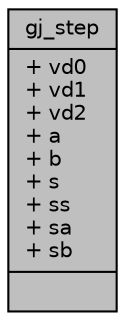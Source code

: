 digraph "gj_step"
{
 // INTERACTIVE_SVG=YES
  edge [fontname="Helvetica",fontsize="10",labelfontname="Helvetica",labelfontsize="10"];
  node [fontname="Helvetica",fontsize="10",shape=record];
  Node1 [label="{gj_step\n|+ vd0\l+ vd1\l+ vd2\l+ a\l+ b\l+ s\l+ ss\l+ sa\l+ sb\l|}",height=0.2,width=0.4,color="black", fillcolor="grey75", style="filled", fontcolor="black"];
}
